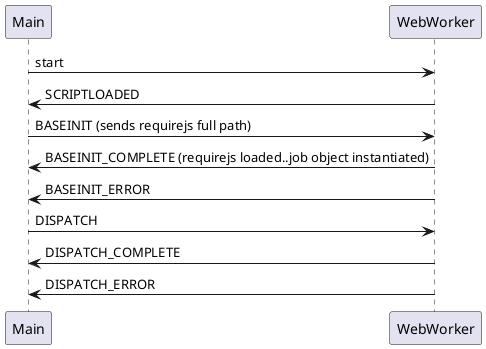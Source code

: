 @startuml

Main->WebWorker : start
WebWorker->Main : SCRIPTLOADED
Main->WebWorker : BASEINIT (sends requirejs full path)
WebWorker->Main : BASEINIT_COMPLETE (requirejs loaded..job object instantiated)
WebWorker->Main : BASEINIT_ERROR
Main->WebWorker : DISPATCH
WebWorker->Main : DISPATCH_COMPLETE
WebWorker->Main : DISPATCH_ERROR

@enduml
